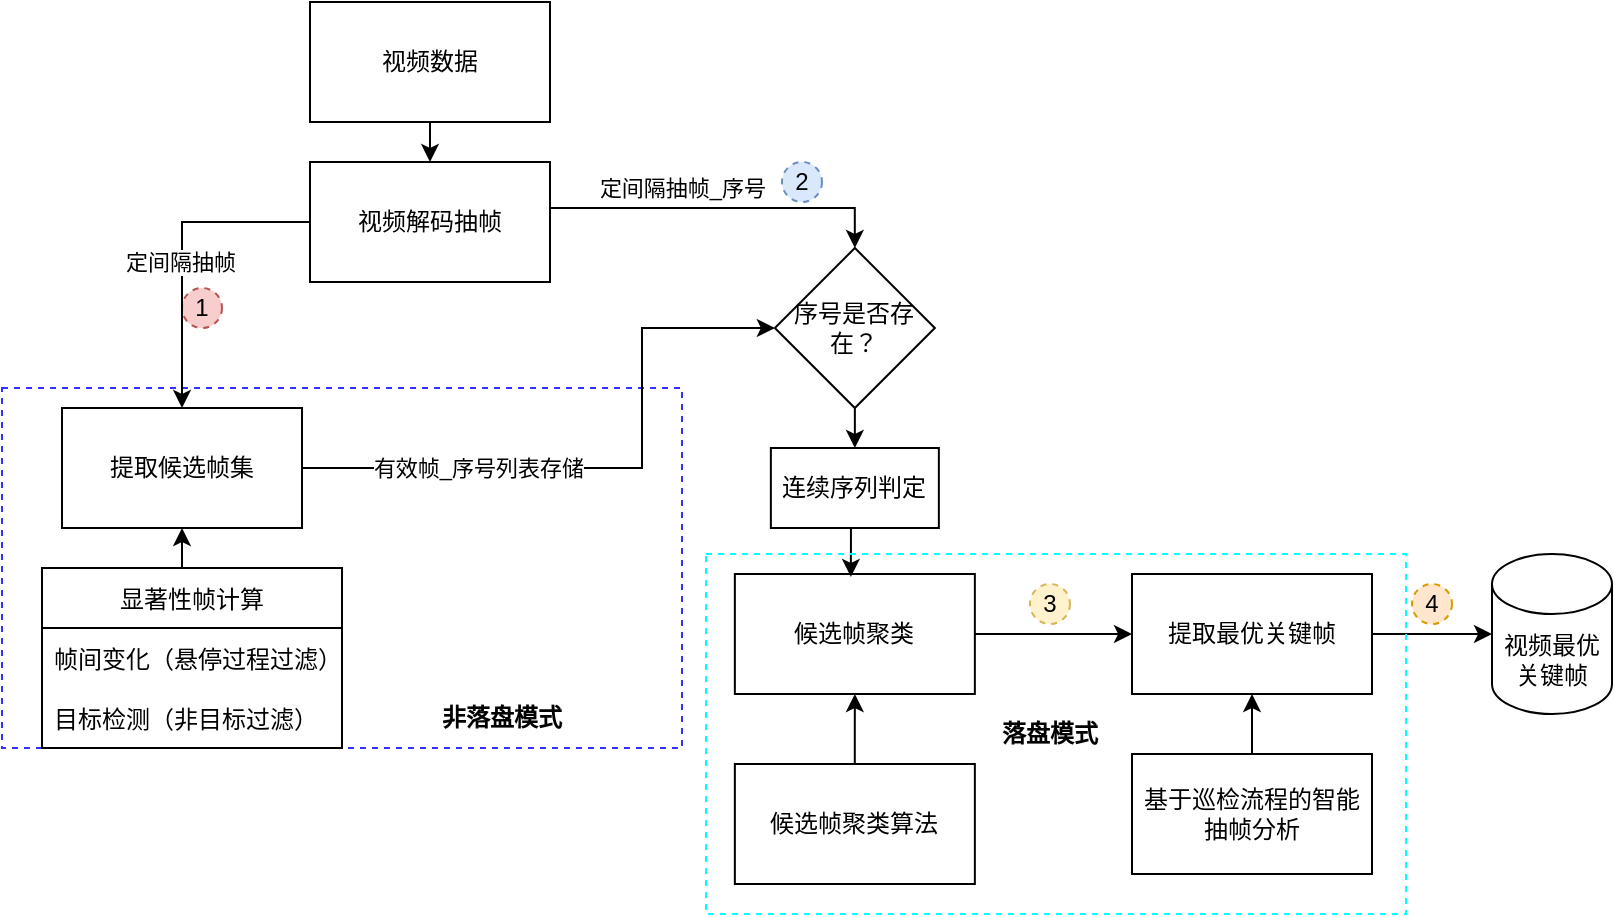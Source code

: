 <mxfile version="20.2.0" type="github">
  <diagram id="Hjp0LTMWtPtg9DYxoF_L" name="第 1 页">
    <mxGraphModel dx="609" dy="381" grid="1" gridSize="10" guides="1" tooltips="1" connect="1" arrows="1" fold="1" page="1" pageScale="1" pageWidth="827" pageHeight="1169" math="0" shadow="0">
      <root>
        <mxCell id="0" />
        <mxCell id="1" parent="0" />
        <mxCell id="y0bbDb1OPeupqZk6Rysb-47" value="" style="rounded=0;whiteSpace=wrap;html=1;fillColor=none;dashed=1;strokeWidth=1;strokeColor=#3333FF;" vertex="1" parent="1">
          <mxGeometry x="140" y="260" width="340" height="180" as="geometry" />
        </mxCell>
        <mxCell id="y0bbDb1OPeupqZk6Rysb-48" value="&lt;b&gt;非落盘模式&lt;/b&gt;" style="text;html=1;strokeColor=none;fillColor=none;align=center;verticalAlign=middle;whiteSpace=wrap;rounded=0;dashed=1;" vertex="1" parent="1">
          <mxGeometry x="350" y="410" width="80" height="30" as="geometry" />
        </mxCell>
        <mxCell id="y0bbDb1OPeupqZk6Rysb-4" style="edgeStyle=orthogonalEdgeStyle;rounded=0;orthogonalLoop=1;jettySize=auto;html=1;entryX=0;entryY=0.5;entryDx=0;entryDy=0;" edge="1" parent="1" source="y0bbDb1OPeupqZk6Rysb-1" target="y0bbDb1OPeupqZk6Rysb-45">
          <mxGeometry relative="1" as="geometry">
            <mxPoint x="460" y="180" as="targetPoint" />
            <Array as="points">
              <mxPoint x="460" y="300" />
              <mxPoint x="460" y="230" />
            </Array>
          </mxGeometry>
        </mxCell>
        <mxCell id="y0bbDb1OPeupqZk6Rysb-18" value="有效帧_序号列表存储" style="edgeLabel;html=1;align=center;verticalAlign=middle;resizable=0;points=[];" vertex="1" connectable="0" parent="y0bbDb1OPeupqZk6Rysb-4">
          <mxGeometry x="-0.264" y="-1" relative="1" as="geometry">
            <mxPoint x="-25" y="-1" as="offset" />
          </mxGeometry>
        </mxCell>
        <mxCell id="y0bbDb1OPeupqZk6Rysb-1" value="提取候选帧集" style="rounded=0;whiteSpace=wrap;html=1;" vertex="1" parent="1">
          <mxGeometry x="170" y="270" width="120" height="60" as="geometry" />
        </mxCell>
        <mxCell id="y0bbDb1OPeupqZk6Rysb-5" style="edgeStyle=orthogonalEdgeStyle;rounded=0;orthogonalLoop=1;jettySize=auto;html=1;exitX=1;exitY=0.5;exitDx=0;exitDy=0;entryX=0;entryY=0.5;entryDx=0;entryDy=0;" edge="1" parent="1" source="y0bbDb1OPeupqZk6Rysb-2" target="y0bbDb1OPeupqZk6Rysb-3">
          <mxGeometry relative="1" as="geometry" />
        </mxCell>
        <mxCell id="y0bbDb1OPeupqZk6Rysb-2" value="候选帧聚类" style="rounded=0;whiteSpace=wrap;html=1;" vertex="1" parent="1">
          <mxGeometry x="506.43" y="353" width="120" height="60" as="geometry" />
        </mxCell>
        <mxCell id="y0bbDb1OPeupqZk6Rysb-34" style="edgeStyle=orthogonalEdgeStyle;rounded=0;orthogonalLoop=1;jettySize=auto;html=1;exitX=1;exitY=0.5;exitDx=0;exitDy=0;" edge="1" parent="1" source="y0bbDb1OPeupqZk6Rysb-3" target="y0bbDb1OPeupqZk6Rysb-33">
          <mxGeometry relative="1" as="geometry" />
        </mxCell>
        <mxCell id="y0bbDb1OPeupqZk6Rysb-3" value="提取最优关键帧" style="rounded=0;whiteSpace=wrap;html=1;" vertex="1" parent="1">
          <mxGeometry x="705.0" y="353" width="120" height="60" as="geometry" />
        </mxCell>
        <mxCell id="y0bbDb1OPeupqZk6Rysb-25" style="edgeStyle=orthogonalEdgeStyle;rounded=0;orthogonalLoop=1;jettySize=auto;html=1;exitX=0.5;exitY=0;exitDx=0;exitDy=0;entryX=0.5;entryY=1;entryDx=0;entryDy=0;" edge="1" parent="1" source="y0bbDb1OPeupqZk6Rysb-8" target="y0bbDb1OPeupqZk6Rysb-1">
          <mxGeometry relative="1" as="geometry" />
        </mxCell>
        <mxCell id="y0bbDb1OPeupqZk6Rysb-8" value="显著性帧计算" style="swimlane;fontStyle=0;childLayout=stackLayout;horizontal=1;startSize=30;horizontalStack=0;resizeParent=1;resizeParentMax=0;resizeLast=0;collapsible=1;marginBottom=0;" vertex="1" parent="1">
          <mxGeometry x="160" y="350" width="150" height="90" as="geometry">
            <mxRectangle x="240" y="400" width="120" height="30" as="alternateBounds" />
          </mxGeometry>
        </mxCell>
        <mxCell id="y0bbDb1OPeupqZk6Rysb-10" value="帧间变化（悬停过程过滤）" style="text;strokeColor=none;fillColor=none;align=left;verticalAlign=middle;spacingLeft=4;spacingRight=4;overflow=hidden;points=[[0,0.5],[1,0.5]];portConstraint=eastwest;rotatable=0;" vertex="1" parent="y0bbDb1OPeupqZk6Rysb-8">
          <mxGeometry y="30" width="150" height="30" as="geometry" />
        </mxCell>
        <mxCell id="y0bbDb1OPeupqZk6Rysb-11" value="目标检测（非目标过滤）" style="text;strokeColor=none;fillColor=none;align=left;verticalAlign=middle;spacingLeft=4;spacingRight=4;overflow=hidden;points=[[0,0.5],[1,0.5]];portConstraint=eastwest;rotatable=0;" vertex="1" parent="y0bbDb1OPeupqZk6Rysb-8">
          <mxGeometry y="60" width="150" height="30" as="geometry" />
        </mxCell>
        <mxCell id="y0bbDb1OPeupqZk6Rysb-15" style="edgeStyle=orthogonalEdgeStyle;rounded=0;orthogonalLoop=1;jettySize=auto;html=1;" edge="1" parent="1" source="y0bbDb1OPeupqZk6Rysb-14">
          <mxGeometry relative="1" as="geometry">
            <mxPoint x="566.43" y="413" as="targetPoint" />
          </mxGeometry>
        </mxCell>
        <mxCell id="y0bbDb1OPeupqZk6Rysb-14" value="候选帧聚类算法" style="rounded=0;whiteSpace=wrap;html=1;" vertex="1" parent="1">
          <mxGeometry x="506.43" y="448" width="120" height="60" as="geometry" />
        </mxCell>
        <mxCell id="y0bbDb1OPeupqZk6Rysb-27" style="edgeStyle=orthogonalEdgeStyle;rounded=0;orthogonalLoop=1;jettySize=auto;html=1;exitX=0.5;exitY=0;exitDx=0;exitDy=0;entryX=0.5;entryY=1;entryDx=0;entryDy=0;" edge="1" parent="1" source="y0bbDb1OPeupqZk6Rysb-19" target="y0bbDb1OPeupqZk6Rysb-3">
          <mxGeometry relative="1" as="geometry" />
        </mxCell>
        <mxCell id="y0bbDb1OPeupqZk6Rysb-19" value="基于巡检流程的智能抽帧分析" style="rounded=0;whiteSpace=wrap;html=1;" vertex="1" parent="1">
          <mxGeometry x="705.0" y="443" width="120" height="60" as="geometry" />
        </mxCell>
        <mxCell id="y0bbDb1OPeupqZk6Rysb-38" style="edgeStyle=orthogonalEdgeStyle;rounded=0;orthogonalLoop=1;jettySize=auto;html=1;exitX=0.5;exitY=1;exitDx=0;exitDy=0;entryX=0.5;entryY=0;entryDx=0;entryDy=0;" edge="1" parent="1" source="y0bbDb1OPeupqZk6Rysb-20" target="y0bbDb1OPeupqZk6Rysb-37">
          <mxGeometry relative="1" as="geometry" />
        </mxCell>
        <mxCell id="y0bbDb1OPeupqZk6Rysb-20" value="视频数据" style="rounded=0;whiteSpace=wrap;html=1;" vertex="1" parent="1">
          <mxGeometry x="294" y="67" width="120" height="60" as="geometry" />
        </mxCell>
        <mxCell id="y0bbDb1OPeupqZk6Rysb-28" value="1" style="ellipse;whiteSpace=wrap;html=1;aspect=fixed;dashed=1;fillColor=#f8cecc;strokeColor=#b85450;" vertex="1" parent="1">
          <mxGeometry x="230" y="210" width="20" height="20" as="geometry" />
        </mxCell>
        <mxCell id="y0bbDb1OPeupqZk6Rysb-30" value="3" style="ellipse;whiteSpace=wrap;html=1;aspect=fixed;dashed=1;fillColor=#fff2cc;strokeColor=#d6b656;" vertex="1" parent="1">
          <mxGeometry x="654" y="358" width="20" height="20" as="geometry" />
        </mxCell>
        <mxCell id="y0bbDb1OPeupqZk6Rysb-33" value="视频最优关键帧" style="shape=cylinder3;whiteSpace=wrap;html=1;boundedLbl=1;backgroundOutline=1;size=15;fillColor=none;" vertex="1" parent="1">
          <mxGeometry x="885" y="343" width="60" height="80" as="geometry" />
        </mxCell>
        <mxCell id="y0bbDb1OPeupqZk6Rysb-35" value="4" style="ellipse;whiteSpace=wrap;html=1;aspect=fixed;dashed=1;fillColor=#ffe6cc;strokeColor=#d79b00;" vertex="1" parent="1">
          <mxGeometry x="845" y="358" width="20" height="20" as="geometry" />
        </mxCell>
        <mxCell id="y0bbDb1OPeupqZk6Rysb-39" style="edgeStyle=orthogonalEdgeStyle;rounded=0;orthogonalLoop=1;jettySize=auto;html=1;exitX=0;exitY=0.5;exitDx=0;exitDy=0;entryX=0.5;entryY=0;entryDx=0;entryDy=0;" edge="1" parent="1" source="y0bbDb1OPeupqZk6Rysb-37" target="y0bbDb1OPeupqZk6Rysb-1">
          <mxGeometry relative="1" as="geometry" />
        </mxCell>
        <mxCell id="y0bbDb1OPeupqZk6Rysb-41" value="定间隔抽帧" style="edgeLabel;html=1;align=center;verticalAlign=middle;resizable=0;points=[];" vertex="1" connectable="0" parent="y0bbDb1OPeupqZk6Rysb-39">
          <mxGeometry x="-0.464" y="-1" relative="1" as="geometry">
            <mxPoint x="-23" y="21" as="offset" />
          </mxGeometry>
        </mxCell>
        <mxCell id="y0bbDb1OPeupqZk6Rysb-40" style="edgeStyle=orthogonalEdgeStyle;rounded=0;orthogonalLoop=1;jettySize=auto;html=1;exitX=1;exitY=0.5;exitDx=0;exitDy=0;entryX=0.5;entryY=0;entryDx=0;entryDy=0;" edge="1" parent="1" source="y0bbDb1OPeupqZk6Rysb-37" target="y0bbDb1OPeupqZk6Rysb-45">
          <mxGeometry relative="1" as="geometry">
            <Array as="points">
              <mxPoint x="414" y="170" />
            </Array>
          </mxGeometry>
        </mxCell>
        <mxCell id="y0bbDb1OPeupqZk6Rysb-43" value="&lt;span style=&quot;color: rgba(0, 0, 0, 0); font-family: monospace; font-size: 0px; text-align: start; background-color: rgb(248, 249, 250);&quot;&gt;%3CmxGraphModel%3E%3Croot%3E%3CmxCell%20id%3D%220%22%2F%3E%3CmxCell%20id%3D%221%22%20parent%3D%220%22%2F%3E%3CmxCell%20id%3D%222%22%20value%3D%22each%20frame%22%20style%3D%22edgeLabel%3Bhtml%3D1%3Balign%3Dcenter%3BverticalAlign%3Dmiddle%3Bresizable%3D0%3Bpoints%3D%5B%5D%3B%22%20vertex%3D%221%22%20connectable%3D%220%22%20parent%3D%221%22%3E%3CmxGeometry%20x%3D%22229.857%22%20y%3D%22200%22%20as%3D%22geometry%22%2F%3E%3C%2FmxCell%3E%3C%2Froot%3E%3C%2FmxGraphModel%3Eeach&amp;nbsp;&lt;/span&gt;" style="edgeLabel;html=1;align=center;verticalAlign=middle;resizable=0;points=[];" vertex="1" connectable="0" parent="y0bbDb1OPeupqZk6Rysb-40">
          <mxGeometry x="-0.828" y="1" relative="1" as="geometry">
            <mxPoint as="offset" />
          </mxGeometry>
        </mxCell>
        <mxCell id="y0bbDb1OPeupqZk6Rysb-44" value="定间隔抽帧_序号" style="edgeLabel;html=1;align=center;verticalAlign=middle;resizable=0;points=[];" vertex="1" connectable="0" parent="y0bbDb1OPeupqZk6Rysb-40">
          <mxGeometry x="-0.855" y="2" relative="1" as="geometry">
            <mxPoint x="60" y="-8" as="offset" />
          </mxGeometry>
        </mxCell>
        <mxCell id="y0bbDb1OPeupqZk6Rysb-37" value="视频解码抽帧" style="rounded=0;whiteSpace=wrap;html=1;fillColor=none;" vertex="1" parent="1">
          <mxGeometry x="294" y="147" width="120" height="60" as="geometry" />
        </mxCell>
        <mxCell id="y0bbDb1OPeupqZk6Rysb-46" style="edgeStyle=orthogonalEdgeStyle;rounded=0;orthogonalLoop=1;jettySize=auto;html=1;exitX=0.572;exitY=1.006;exitDx=0;exitDy=0;entryX=0.55;entryY=0.024;entryDx=0;entryDy=0;entryPerimeter=0;exitPerimeter=0;" edge="1" parent="1">
          <mxGeometry relative="1" as="geometry">
            <mxPoint x="564.478" y="330.24" as="sourcePoint" />
            <mxPoint x="564.43" y="354.44" as="targetPoint" />
          </mxGeometry>
        </mxCell>
        <mxCell id="y0bbDb1OPeupqZk6Rysb-53" style="edgeStyle=orthogonalEdgeStyle;rounded=0;orthogonalLoop=1;jettySize=auto;html=1;exitX=0.5;exitY=1;exitDx=0;exitDy=0;entryX=0.5;entryY=0;entryDx=0;entryDy=0;" edge="1" parent="1" source="y0bbDb1OPeupqZk6Rysb-45" target="y0bbDb1OPeupqZk6Rysb-52">
          <mxGeometry relative="1" as="geometry" />
        </mxCell>
        <mxCell id="y0bbDb1OPeupqZk6Rysb-45" value="序号是否存在？" style="rhombus;whiteSpace=wrap;html=1;fillColor=none;" vertex="1" parent="1">
          <mxGeometry x="526.43" y="190" width="80" height="80" as="geometry" />
        </mxCell>
        <mxCell id="y0bbDb1OPeupqZk6Rysb-49" value="" style="rounded=0;whiteSpace=wrap;html=1;fillColor=none;dashed=1;strokeWidth=1;strokeColor=#00FFFF;" vertex="1" parent="1">
          <mxGeometry x="492" y="343" width="350" height="180" as="geometry" />
        </mxCell>
        <mxCell id="y0bbDb1OPeupqZk6Rysb-50" value="&lt;b&gt;落盘模式&lt;/b&gt;" style="text;html=1;strokeColor=none;fillColor=none;align=center;verticalAlign=middle;whiteSpace=wrap;rounded=0;dashed=1;" vertex="1" parent="1">
          <mxGeometry x="624" y="418" width="80" height="30" as="geometry" />
        </mxCell>
        <mxCell id="y0bbDb1OPeupqZk6Rysb-51" value="2" style="ellipse;whiteSpace=wrap;html=1;aspect=fixed;dashed=1;fillColor=#dae8fc;strokeColor=#6c8ebf;" vertex="1" parent="1">
          <mxGeometry x="530" y="147" width="20" height="20" as="geometry" />
        </mxCell>
        <mxCell id="y0bbDb1OPeupqZk6Rysb-52" value="连续序列判定" style="rounded=0;whiteSpace=wrap;html=1;strokeColor=#000000;strokeWidth=1;fillColor=none;gradientColor=default;" vertex="1" parent="1">
          <mxGeometry x="524.43" y="290" width="84" height="40" as="geometry" />
        </mxCell>
      </root>
    </mxGraphModel>
  </diagram>
</mxfile>
